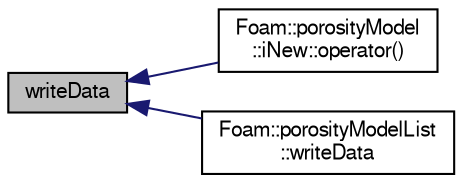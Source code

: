 digraph "writeData"
{
  bgcolor="transparent";
  edge [fontname="FreeSans",fontsize="10",labelfontname="FreeSans",labelfontsize="10"];
  node [fontname="FreeSans",fontsize="10",shape=record];
  rankdir="LR";
  Node731 [label="writeData",height=0.2,width=0.4,color="black", fillcolor="grey75", style="filled", fontcolor="black"];
  Node731 -> Node732 [dir="back",color="midnightblue",fontsize="10",style="solid",fontname="FreeSans"];
  Node732 [label="Foam::porosityModel\l::iNew::operator()",height=0.2,width=0.4,color="black",URL="$a21922.html#aad80947cf7029ef329606d2b1ebe3939"];
  Node731 -> Node733 [dir="back",color="midnightblue",fontsize="10",style="solid",fontname="FreeSans"];
  Node733 [label="Foam::porosityModelList\l::writeData",height=0.2,width=0.4,color="black",URL="$a21926.html#a4c658e15d7e8f5819cdc0eedbbbeb85e",tooltip="Write data to Ostream. "];
}
